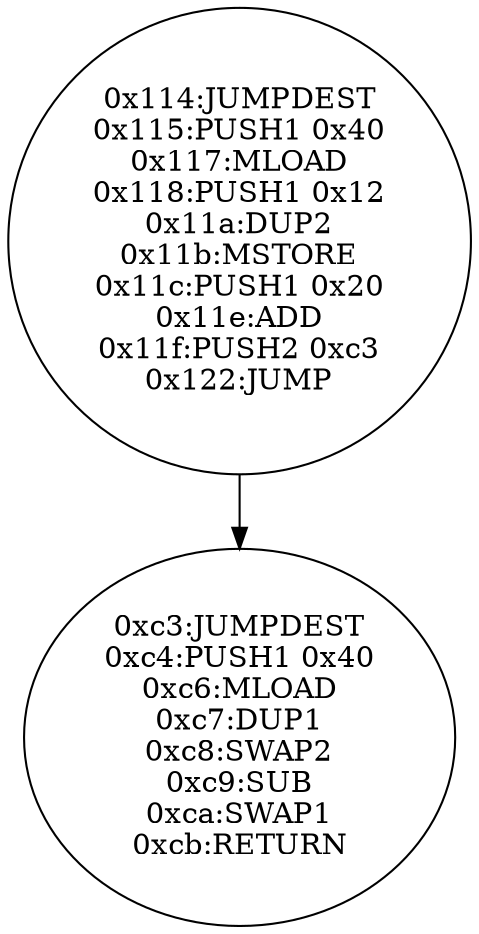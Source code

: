 digraph{
276[label="0x114:JUMPDEST
0x115:PUSH1 0x40
0x117:MLOAD
0x118:PUSH1 0x12
0x11a:DUP2
0x11b:MSTORE
0x11c:PUSH1 0x20
0x11e:ADD
0x11f:PUSH2 0xc3
0x122:JUMP"]
276 -> 195
195[label="0xc3:JUMPDEST
0xc4:PUSH1 0x40
0xc6:MLOAD
0xc7:DUP1
0xc8:SWAP2
0xc9:SUB
0xca:SWAP1
0xcb:RETURN"]

}